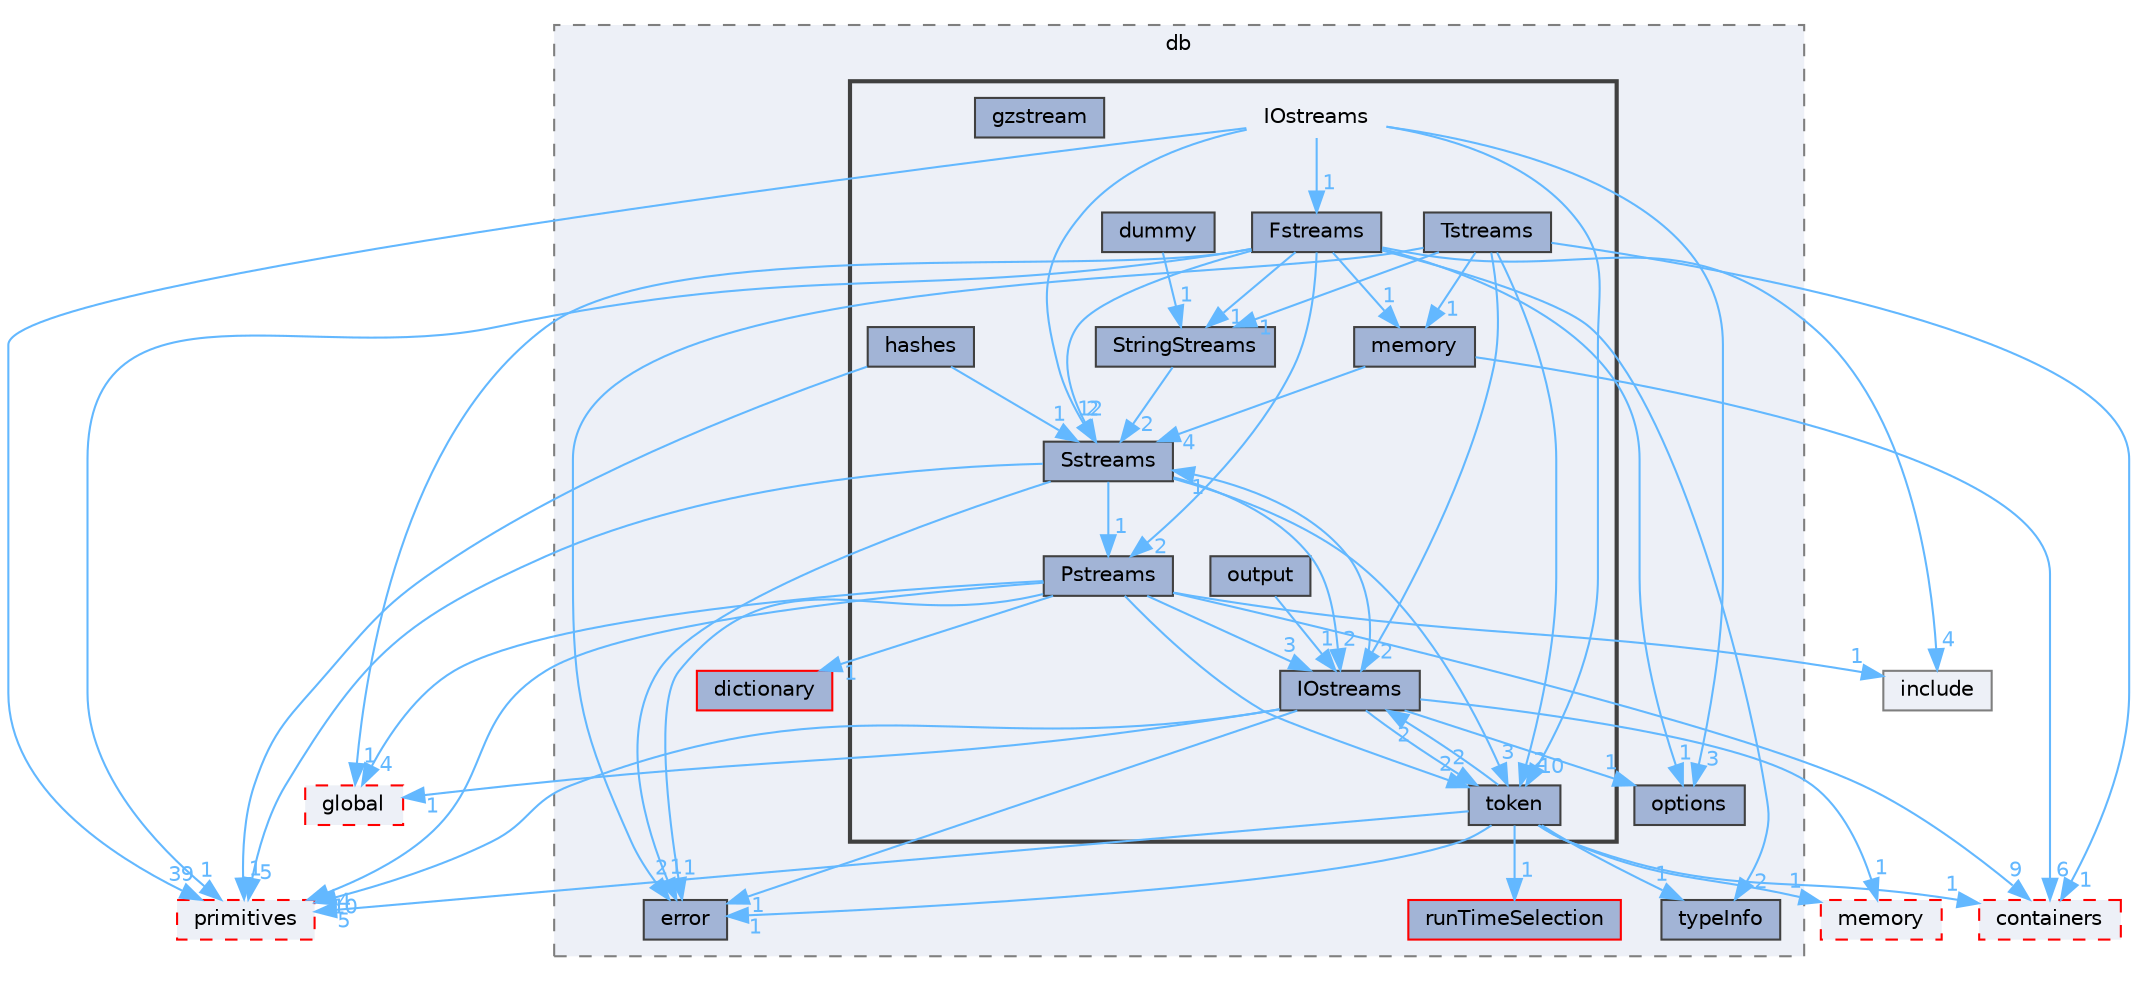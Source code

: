 digraph "src/OpenFOAM/db/IOstreams"
{
 // LATEX_PDF_SIZE
  bgcolor="transparent";
  edge [fontname=Helvetica,fontsize=10,labelfontname=Helvetica,labelfontsize=10];
  node [fontname=Helvetica,fontsize=10,shape=box,height=0.2,width=0.4];
  compound=true
  subgraph clusterdir_63c634f7a7cfd679ac26c67fb30fc32f {
    graph [ bgcolor="#edf0f7", pencolor="grey50", label="db", fontname=Helvetica,fontsize=10 style="filled,dashed", URL="dir_63c634f7a7cfd679ac26c67fb30fc32f.html",tooltip=""]
  dir_44d37d0c4e72ffac3c5738348b92cda3 [label="typeInfo", fillcolor="#a2b4d6", color="grey25", style="filled", URL="dir_44d37d0c4e72ffac3c5738348b92cda3.html",tooltip=""];
  dir_492fa291323b8a1b0d5691419ffeaf55 [label="options", fillcolor="#a2b4d6", color="grey25", style="filled", URL="dir_492fa291323b8a1b0d5691419ffeaf55.html",tooltip=""];
  dir_5b778b533e0642b15b61ea7e4b236f8c [label="error", fillcolor="#a2b4d6", color="grey25", style="filled", URL="dir_5b778b533e0642b15b61ea7e4b236f8c.html",tooltip=""];
  dir_43e4f3d5f4ba74ef6e29186317ac2bae [label="dictionary", fillcolor="#a2b4d6", color="red", style="filled", URL="dir_43e4f3d5f4ba74ef6e29186317ac2bae.html",tooltip=""];
  dir_97107bb83a2a5bbfad7ddd584e3f301c [label="runTimeSelection", fillcolor="#a2b4d6", color="red", style="filled", URL="dir_97107bb83a2a5bbfad7ddd584e3f301c.html",tooltip=""];
  subgraph clusterdir_466e4f5b4cc1582939ab4ceba36098d8 {
    graph [ bgcolor="#edf0f7", pencolor="grey25", label="", fontname=Helvetica,fontsize=10 style="filled,bold", URL="dir_466e4f5b4cc1582939ab4ceba36098d8.html",tooltip=""]
    dir_466e4f5b4cc1582939ab4ceba36098d8 [shape=plaintext, label="IOstreams"];
  dir_c8c130c0457693eb9a2c9e0287cfbdcf [label="dummy", fillcolor="#a2b4d6", color="grey25", style="filled", URL="dir_c8c130c0457693eb9a2c9e0287cfbdcf.html",tooltip=""];
  dir_5df744aa55e2dd6e3802f78608dbc9e9 [label="Fstreams", fillcolor="#a2b4d6", color="grey25", style="filled", URL="dir_5df744aa55e2dd6e3802f78608dbc9e9.html",tooltip=""];
  dir_e8a834b376aa84887654d20d0cff66a1 [label="gzstream", fillcolor="#a2b4d6", color="grey25", style="filled", URL="dir_e8a834b376aa84887654d20d0cff66a1.html",tooltip=""];
  dir_797c075bff509a8293e58eac1ad5720f [label="hashes", fillcolor="#a2b4d6", color="grey25", style="filled", URL="dir_797c075bff509a8293e58eac1ad5720f.html",tooltip=""];
  dir_3bcf6d087081efad30da69158be5063e [label="IOstreams", fillcolor="#a2b4d6", color="grey25", style="filled", URL="dir_3bcf6d087081efad30da69158be5063e.html",tooltip=""];
  dir_ffde048985eff828c149250af0899f40 [label="memory", fillcolor="#a2b4d6", color="grey25", style="filled", URL="dir_ffde048985eff828c149250af0899f40.html",tooltip=""];
  dir_b9092b016c194e3b9352ba323db799d6 [label="output", fillcolor="#a2b4d6", color="grey25", style="filled", URL="dir_b9092b016c194e3b9352ba323db799d6.html",tooltip=""];
  dir_b0a74f56c151a0d905a130de42a6b451 [label="Pstreams", fillcolor="#a2b4d6", color="grey25", style="filled", URL="dir_b0a74f56c151a0d905a130de42a6b451.html",tooltip=""];
  dir_05a8697d464c96d3323cd908b61b5361 [label="Sstreams", fillcolor="#a2b4d6", color="grey25", style="filled", URL="dir_05a8697d464c96d3323cd908b61b5361.html",tooltip=""];
  dir_95c01b25932f381214b36aebb1c4e15e [label="StringStreams", fillcolor="#a2b4d6", color="grey25", style="filled", URL="dir_95c01b25932f381214b36aebb1c4e15e.html",tooltip=""];
  dir_d7bb18f9aea880d5d260c6eb9634ad53 [label="token", fillcolor="#a2b4d6", color="grey25", style="filled", URL="dir_d7bb18f9aea880d5d260c6eb9634ad53.html",tooltip=""];
  dir_cf3d7f5d1d381f5f044d0042e570e596 [label="Tstreams", fillcolor="#a2b4d6", color="grey25", style="filled", URL="dir_cf3d7f5d1d381f5f044d0042e570e596.html",tooltip=""];
  }
  }
  dir_3e50f45338116b169052b428016851aa [label="primitives", fillcolor="#edf0f7", color="red", style="filled,dashed", URL="dir_3e50f45338116b169052b428016851aa.html",tooltip=""];
  dir_8583492183f4d27c76555f8f333dd07b [label="global", fillcolor="#edf0f7", color="red", style="filled,dashed", URL="dir_8583492183f4d27c76555f8f333dd07b.html",tooltip=""];
  dir_e954e9f5966bc1c681a414ec8bd0ee15 [label="include", fillcolor="#edf0f7", color="grey50", style="filled", URL="dir_e954e9f5966bc1c681a414ec8bd0ee15.html",tooltip=""];
  dir_385a22dcc2f7120acb0f1a7a832b3b8d [label="memory", fillcolor="#edf0f7", color="red", style="filled,dashed", URL="dir_385a22dcc2f7120acb0f1a7a832b3b8d.html",tooltip=""];
  dir_19d0872053bde092be81d7fe3f56cbf7 [label="containers", fillcolor="#edf0f7", color="red", style="filled,dashed", URL="dir_19d0872053bde092be81d7fe3f56cbf7.html",tooltip=""];
  dir_466e4f5b4cc1582939ab4ceba36098d8->dir_05a8697d464c96d3323cd908b61b5361 [headlabel="12", labeldistance=1.5 headhref="dir_001967_003741.html" href="dir_001967_003741.html" color="steelblue1" fontcolor="steelblue1"];
  dir_466e4f5b4cc1582939ab4ceba36098d8->dir_3e50f45338116b169052b428016851aa [headlabel="39", labeldistance=1.5 headhref="dir_001967_003069.html" href="dir_001967_003069.html" color="steelblue1" fontcolor="steelblue1"];
  dir_466e4f5b4cc1582939ab4ceba36098d8->dir_492fa291323b8a1b0d5691419ffeaf55 [headlabel="3", labeldistance=1.5 headhref="dir_001967_002708.html" href="dir_001967_002708.html" color="steelblue1" fontcolor="steelblue1"];
  dir_466e4f5b4cc1582939ab4ceba36098d8->dir_5df744aa55e2dd6e3802f78608dbc9e9 [headlabel="1", labeldistance=1.5 headhref="dir_001967_001505.html" href="dir_001967_001505.html" color="steelblue1" fontcolor="steelblue1"];
  dir_466e4f5b4cc1582939ab4ceba36098d8->dir_d7bb18f9aea880d5d260c6eb9634ad53 [headlabel="10", labeldistance=1.5 headhref="dir_001967_004051.html" href="dir_001967_004051.html" color="steelblue1" fontcolor="steelblue1"];
  dir_c8c130c0457693eb9a2c9e0287cfbdcf->dir_95c01b25932f381214b36aebb1c4e15e [headlabel="1", labeldistance=1.5 headhref="dir_001065_003793.html" href="dir_001065_003793.html" color="steelblue1" fontcolor="steelblue1"];
  dir_5df744aa55e2dd6e3802f78608dbc9e9->dir_05a8697d464c96d3323cd908b61b5361 [headlabel="2", labeldistance=1.5 headhref="dir_001505_003741.html" href="dir_001505_003741.html" color="steelblue1" fontcolor="steelblue1"];
  dir_5df744aa55e2dd6e3802f78608dbc9e9->dir_3e50f45338116b169052b428016851aa [headlabel="1", labeldistance=1.5 headhref="dir_001505_003069.html" href="dir_001505_003069.html" color="steelblue1" fontcolor="steelblue1"];
  dir_5df744aa55e2dd6e3802f78608dbc9e9->dir_44d37d0c4e72ffac3c5738348b92cda3 [headlabel="2", labeldistance=1.5 headhref="dir_001505_004179.html" href="dir_001505_004179.html" color="steelblue1" fontcolor="steelblue1"];
  dir_5df744aa55e2dd6e3802f78608dbc9e9->dir_492fa291323b8a1b0d5691419ffeaf55 [headlabel="1", labeldistance=1.5 headhref="dir_001505_002708.html" href="dir_001505_002708.html" color="steelblue1" fontcolor="steelblue1"];
  dir_5df744aa55e2dd6e3802f78608dbc9e9->dir_8583492183f4d27c76555f8f333dd07b [headlabel="1", labeldistance=1.5 headhref="dir_001505_001645.html" href="dir_001505_001645.html" color="steelblue1" fontcolor="steelblue1"];
  dir_5df744aa55e2dd6e3802f78608dbc9e9->dir_95c01b25932f381214b36aebb1c4e15e [headlabel="1", labeldistance=1.5 headhref="dir_001505_003793.html" href="dir_001505_003793.html" color="steelblue1" fontcolor="steelblue1"];
  dir_5df744aa55e2dd6e3802f78608dbc9e9->dir_b0a74f56c151a0d905a130de42a6b451 [headlabel="2", labeldistance=1.5 headhref="dir_001505_003115.html" href="dir_001505_003115.html" color="steelblue1" fontcolor="steelblue1"];
  dir_5df744aa55e2dd6e3802f78608dbc9e9->dir_e954e9f5966bc1c681a414ec8bd0ee15 [headlabel="4", labeldistance=1.5 headhref="dir_001505_001804.html" href="dir_001505_001804.html" color="steelblue1" fontcolor="steelblue1"];
  dir_5df744aa55e2dd6e3802f78608dbc9e9->dir_ffde048985eff828c149250af0899f40 [headlabel="1", labeldistance=1.5 headhref="dir_001505_002351.html" href="dir_001505_002351.html" color="steelblue1" fontcolor="steelblue1"];
  dir_797c075bff509a8293e58eac1ad5720f->dir_05a8697d464c96d3323cd908b61b5361 [headlabel="1", labeldistance=1.5 headhref="dir_001700_003741.html" href="dir_001700_003741.html" color="steelblue1" fontcolor="steelblue1"];
  dir_797c075bff509a8293e58eac1ad5720f->dir_3e50f45338116b169052b428016851aa [headlabel="1", labeldistance=1.5 headhref="dir_001700_003069.html" href="dir_001700_003069.html" color="steelblue1" fontcolor="steelblue1"];
  dir_3bcf6d087081efad30da69158be5063e->dir_05a8697d464c96d3323cd908b61b5361 [headlabel="1", labeldistance=1.5 headhref="dir_001968_003741.html" href="dir_001968_003741.html" color="steelblue1" fontcolor="steelblue1"];
  dir_3bcf6d087081efad30da69158be5063e->dir_385a22dcc2f7120acb0f1a7a832b3b8d [headlabel="1", labeldistance=1.5 headhref="dir_001968_002352.html" href="dir_001968_002352.html" color="steelblue1" fontcolor="steelblue1"];
  dir_3bcf6d087081efad30da69158be5063e->dir_3e50f45338116b169052b428016851aa [headlabel="10", labeldistance=1.5 headhref="dir_001968_003069.html" href="dir_001968_003069.html" color="steelblue1" fontcolor="steelblue1"];
  dir_3bcf6d087081efad30da69158be5063e->dir_492fa291323b8a1b0d5691419ffeaf55 [headlabel="1", labeldistance=1.5 headhref="dir_001968_002708.html" href="dir_001968_002708.html" color="steelblue1" fontcolor="steelblue1"];
  dir_3bcf6d087081efad30da69158be5063e->dir_5b778b533e0642b15b61ea7e4b236f8c [headlabel="1", labeldistance=1.5 headhref="dir_001968_001182.html" href="dir_001968_001182.html" color="steelblue1" fontcolor="steelblue1"];
  dir_3bcf6d087081efad30da69158be5063e->dir_8583492183f4d27c76555f8f333dd07b [headlabel="1", labeldistance=1.5 headhref="dir_001968_001645.html" href="dir_001968_001645.html" color="steelblue1" fontcolor="steelblue1"];
  dir_3bcf6d087081efad30da69158be5063e->dir_d7bb18f9aea880d5d260c6eb9634ad53 [headlabel="2", labeldistance=1.5 headhref="dir_001968_004051.html" href="dir_001968_004051.html" color="steelblue1" fontcolor="steelblue1"];
  dir_ffde048985eff828c149250af0899f40->dir_05a8697d464c96d3323cd908b61b5361 [headlabel="4", labeldistance=1.5 headhref="dir_002351_003741.html" href="dir_002351_003741.html" color="steelblue1" fontcolor="steelblue1"];
  dir_ffde048985eff828c149250af0899f40->dir_19d0872053bde092be81d7fe3f56cbf7 [headlabel="6", labeldistance=1.5 headhref="dir_002351_000669.html" href="dir_002351_000669.html" color="steelblue1" fontcolor="steelblue1"];
  dir_b9092b016c194e3b9352ba323db799d6->dir_3bcf6d087081efad30da69158be5063e [headlabel="1", labeldistance=1.5 headhref="dir_002742_001968.html" href="dir_002742_001968.html" color="steelblue1" fontcolor="steelblue1"];
  dir_b0a74f56c151a0d905a130de42a6b451->dir_19d0872053bde092be81d7fe3f56cbf7 [headlabel="9", labeldistance=1.5 headhref="dir_003115_000669.html" href="dir_003115_000669.html" color="steelblue1" fontcolor="steelblue1"];
  dir_b0a74f56c151a0d905a130de42a6b451->dir_3bcf6d087081efad30da69158be5063e [headlabel="3", labeldistance=1.5 headhref="dir_003115_001968.html" href="dir_003115_001968.html" color="steelblue1" fontcolor="steelblue1"];
  dir_b0a74f56c151a0d905a130de42a6b451->dir_3e50f45338116b169052b428016851aa [headlabel="14", labeldistance=1.5 headhref="dir_003115_003069.html" href="dir_003115_003069.html" color="steelblue1" fontcolor="steelblue1"];
  dir_b0a74f56c151a0d905a130de42a6b451->dir_43e4f3d5f4ba74ef6e29186317ac2bae [headlabel="1", labeldistance=1.5 headhref="dir_003115_000924.html" href="dir_003115_000924.html" color="steelblue1" fontcolor="steelblue1"];
  dir_b0a74f56c151a0d905a130de42a6b451->dir_5b778b533e0642b15b61ea7e4b236f8c [headlabel="1", labeldistance=1.5 headhref="dir_003115_001182.html" href="dir_003115_001182.html" color="steelblue1" fontcolor="steelblue1"];
  dir_b0a74f56c151a0d905a130de42a6b451->dir_8583492183f4d27c76555f8f333dd07b [headlabel="4", labeldistance=1.5 headhref="dir_003115_001645.html" href="dir_003115_001645.html" color="steelblue1" fontcolor="steelblue1"];
  dir_b0a74f56c151a0d905a130de42a6b451->dir_d7bb18f9aea880d5d260c6eb9634ad53 [headlabel="2", labeldistance=1.5 headhref="dir_003115_004051.html" href="dir_003115_004051.html" color="steelblue1" fontcolor="steelblue1"];
  dir_b0a74f56c151a0d905a130de42a6b451->dir_e954e9f5966bc1c681a414ec8bd0ee15 [headlabel="1", labeldistance=1.5 headhref="dir_003115_001804.html" href="dir_003115_001804.html" color="steelblue1" fontcolor="steelblue1"];
  dir_05a8697d464c96d3323cd908b61b5361->dir_3bcf6d087081efad30da69158be5063e [headlabel="2", labeldistance=1.5 headhref="dir_003741_001968.html" href="dir_003741_001968.html" color="steelblue1" fontcolor="steelblue1"];
  dir_05a8697d464c96d3323cd908b61b5361->dir_3e50f45338116b169052b428016851aa [headlabel="5", labeldistance=1.5 headhref="dir_003741_003069.html" href="dir_003741_003069.html" color="steelblue1" fontcolor="steelblue1"];
  dir_05a8697d464c96d3323cd908b61b5361->dir_5b778b533e0642b15b61ea7e4b236f8c [headlabel="1", labeldistance=1.5 headhref="dir_003741_001182.html" href="dir_003741_001182.html" color="steelblue1" fontcolor="steelblue1"];
  dir_05a8697d464c96d3323cd908b61b5361->dir_b0a74f56c151a0d905a130de42a6b451 [headlabel="1", labeldistance=1.5 headhref="dir_003741_003115.html" href="dir_003741_003115.html" color="steelblue1" fontcolor="steelblue1"];
  dir_05a8697d464c96d3323cd908b61b5361->dir_d7bb18f9aea880d5d260c6eb9634ad53 [headlabel="3", labeldistance=1.5 headhref="dir_003741_004051.html" href="dir_003741_004051.html" color="steelblue1" fontcolor="steelblue1"];
  dir_95c01b25932f381214b36aebb1c4e15e->dir_05a8697d464c96d3323cd908b61b5361 [headlabel="2", labeldistance=1.5 headhref="dir_003793_003741.html" href="dir_003793_003741.html" color="steelblue1" fontcolor="steelblue1"];
  dir_d7bb18f9aea880d5d260c6eb9634ad53->dir_19d0872053bde092be81d7fe3f56cbf7 [headlabel="1", labeldistance=1.5 headhref="dir_004051_000669.html" href="dir_004051_000669.html" color="steelblue1" fontcolor="steelblue1"];
  dir_d7bb18f9aea880d5d260c6eb9634ad53->dir_385a22dcc2f7120acb0f1a7a832b3b8d [headlabel="1", labeldistance=1.5 headhref="dir_004051_002352.html" href="dir_004051_002352.html" color="steelblue1" fontcolor="steelblue1"];
  dir_d7bb18f9aea880d5d260c6eb9634ad53->dir_3bcf6d087081efad30da69158be5063e [headlabel="2", labeldistance=1.5 headhref="dir_004051_001968.html" href="dir_004051_001968.html" color="steelblue1" fontcolor="steelblue1"];
  dir_d7bb18f9aea880d5d260c6eb9634ad53->dir_3e50f45338116b169052b428016851aa [headlabel="5", labeldistance=1.5 headhref="dir_004051_003069.html" href="dir_004051_003069.html" color="steelblue1" fontcolor="steelblue1"];
  dir_d7bb18f9aea880d5d260c6eb9634ad53->dir_44d37d0c4e72ffac3c5738348b92cda3 [headlabel="1", labeldistance=1.5 headhref="dir_004051_004179.html" href="dir_004051_004179.html" color="steelblue1" fontcolor="steelblue1"];
  dir_d7bb18f9aea880d5d260c6eb9634ad53->dir_5b778b533e0642b15b61ea7e4b236f8c [headlabel="1", labeldistance=1.5 headhref="dir_004051_001182.html" href="dir_004051_001182.html" color="steelblue1" fontcolor="steelblue1"];
  dir_d7bb18f9aea880d5d260c6eb9634ad53->dir_97107bb83a2a5bbfad7ddd584e3f301c [headlabel="1", labeldistance=1.5 headhref="dir_004051_003384.html" href="dir_004051_003384.html" color="steelblue1" fontcolor="steelblue1"];
  dir_cf3d7f5d1d381f5f044d0042e570e596->dir_19d0872053bde092be81d7fe3f56cbf7 [headlabel="1", labeldistance=1.5 headhref="dir_004132_000669.html" href="dir_004132_000669.html" color="steelblue1" fontcolor="steelblue1"];
  dir_cf3d7f5d1d381f5f044d0042e570e596->dir_3bcf6d087081efad30da69158be5063e [headlabel="2", labeldistance=1.5 headhref="dir_004132_001968.html" href="dir_004132_001968.html" color="steelblue1" fontcolor="steelblue1"];
  dir_cf3d7f5d1d381f5f044d0042e570e596->dir_5b778b533e0642b15b61ea7e4b236f8c [headlabel="2", labeldistance=1.5 headhref="dir_004132_001182.html" href="dir_004132_001182.html" color="steelblue1" fontcolor="steelblue1"];
  dir_cf3d7f5d1d381f5f044d0042e570e596->dir_95c01b25932f381214b36aebb1c4e15e [headlabel="1", labeldistance=1.5 headhref="dir_004132_003793.html" href="dir_004132_003793.html" color="steelblue1" fontcolor="steelblue1"];
  dir_cf3d7f5d1d381f5f044d0042e570e596->dir_d7bb18f9aea880d5d260c6eb9634ad53 [headlabel="2", labeldistance=1.5 headhref="dir_004132_004051.html" href="dir_004132_004051.html" color="steelblue1" fontcolor="steelblue1"];
  dir_cf3d7f5d1d381f5f044d0042e570e596->dir_ffde048985eff828c149250af0899f40 [headlabel="1", labeldistance=1.5 headhref="dir_004132_002351.html" href="dir_004132_002351.html" color="steelblue1" fontcolor="steelblue1"];
}
